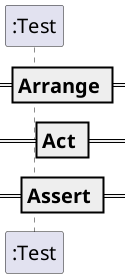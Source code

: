 @startuml
skinparam DefaultFontSize 20
create ":Test"

== Arrange ==


== Act ==


== Assert ==


@enduml